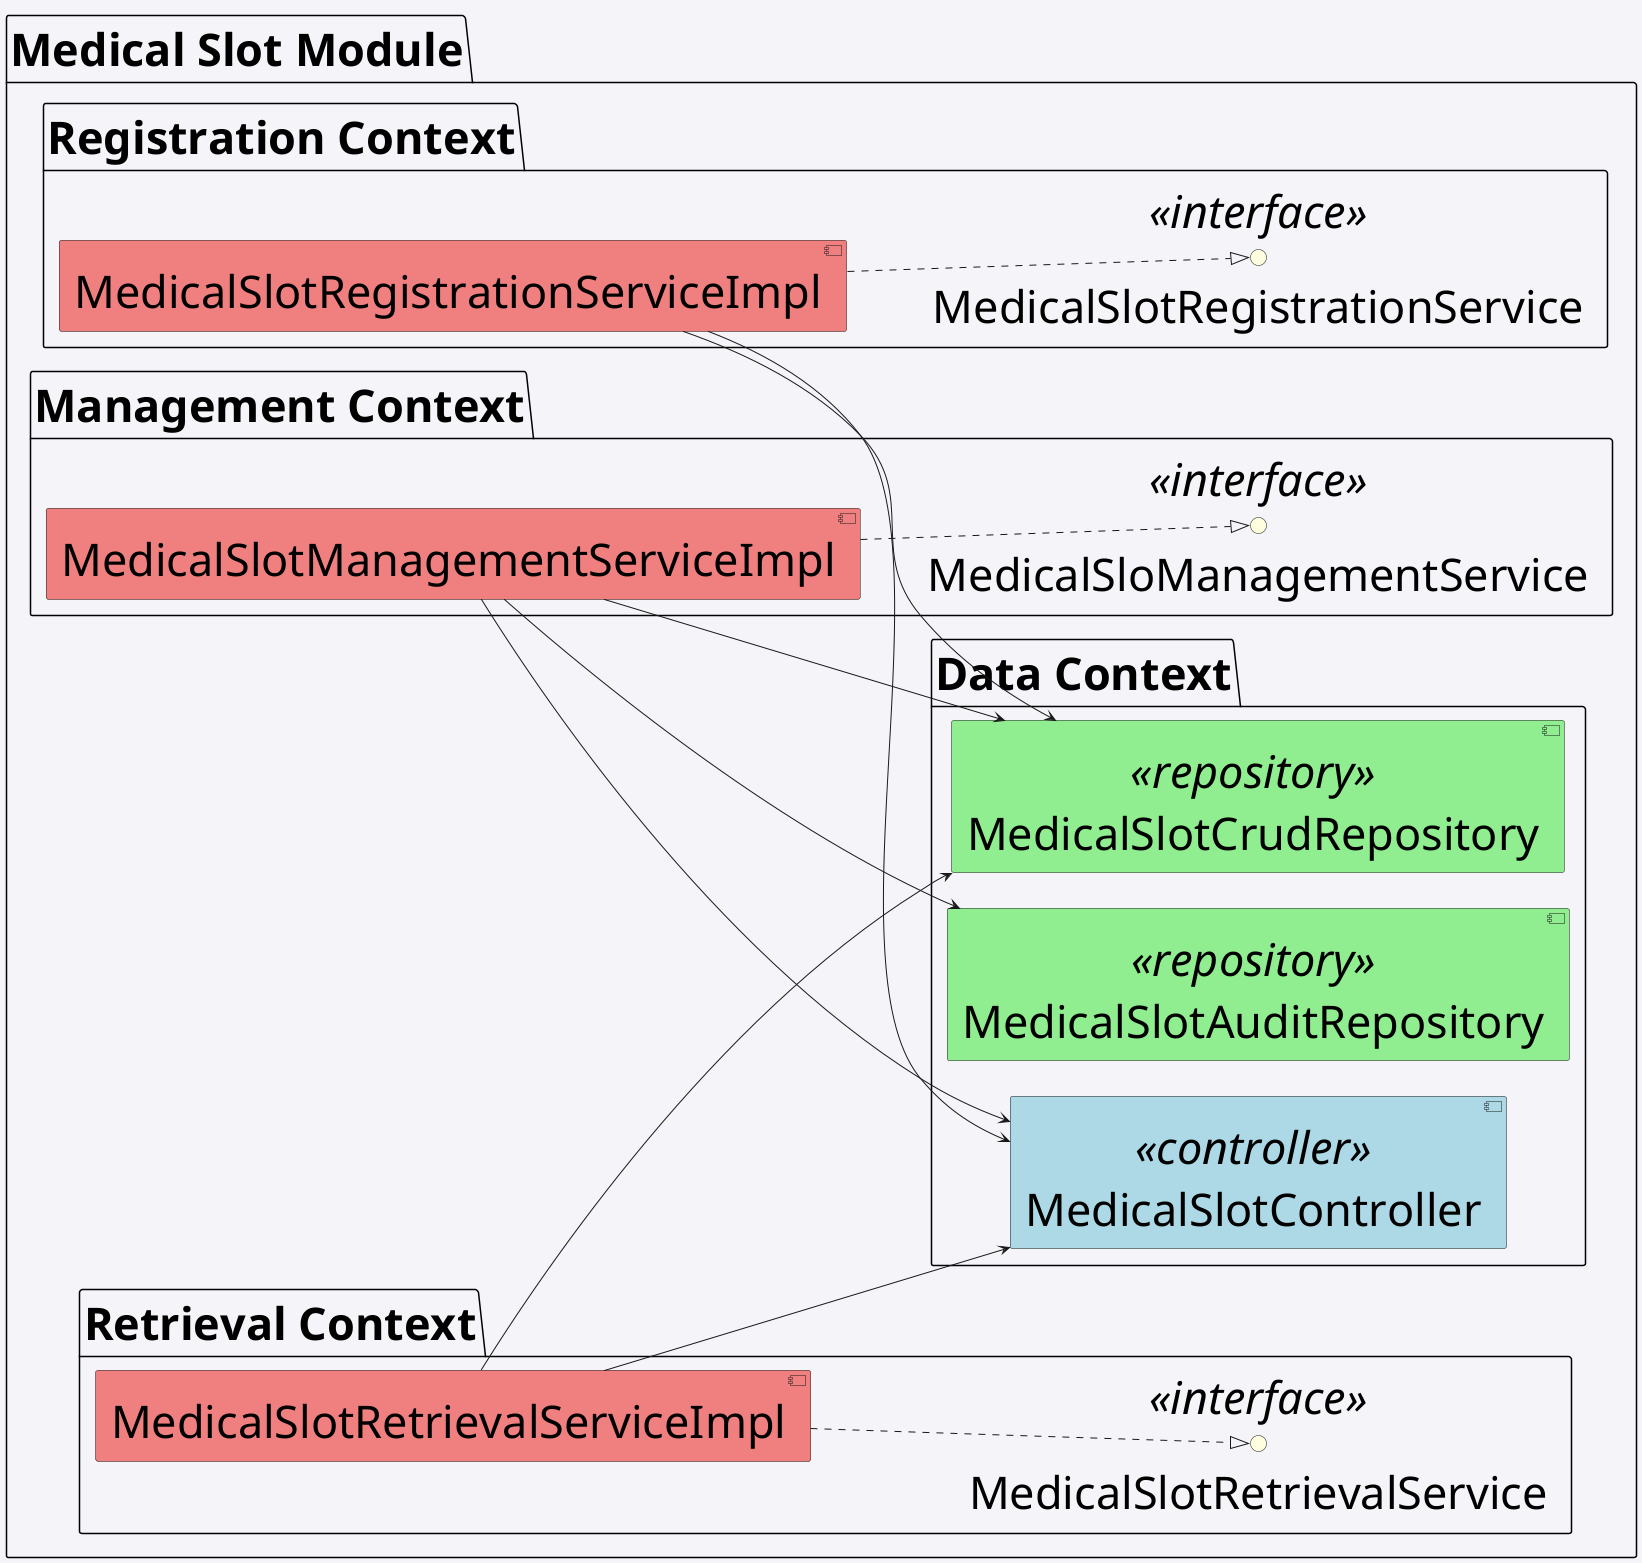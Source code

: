 @startuml

skinparam backgroundColor #f4f4f9
skinparam componentStyle uml2
skinparam defaultFontSize 45
left to right direction

package "Medical Slot Module" {

    package "Data Context" {
        component MedicalSlotController <<controller>> #LightBlue
        component MedicalSlotCrudRepository <<repository>> #LightGreen
        component MedicalSlotAuditRepository <<repository>> #LightGreen
    }

    package "Registration Context" {
        interface MedicalSlotRegistrationService <<interface>> #LightYellow
        component MedicalSlotRegistrationServiceImpl #LightCoral

        MedicalSlotRegistrationServiceImpl ..|> MedicalSlotRegistrationService
        MedicalSlotRegistrationServiceImpl --> MedicalSlotCrudRepository
        MedicalSlotRegistrationServiceImpl --> MedicalSlotController
    }

    package "Management Context" {
        interface MedicalSloManagementService <<interface>> #LightYellow
        component MedicalSlotManagementServiceImpl #LightCoral

        MedicalSlotManagementServiceImpl ..|> MedicalSloManagementService
        MedicalSlotManagementServiceImpl --> MedicalSlotCrudRepository
        MedicalSlotManagementServiceImpl --> MedicalSlotAuditRepository
        MedicalSlotManagementServiceImpl --> MedicalSlotController
    }

    package "Retrieval Context" {
        interface MedicalSlotRetrievalService <<interface>> #LightYellow
        component MedicalSlotRetrievalServiceImpl #LightCoral

        MedicalSlotRetrievalServiceImpl ..|> MedicalSlotRetrievalService
        MedicalSlotRetrievalServiceImpl --> MedicalSlotCrudRepository
        MedicalSlotRetrievalServiceImpl --> MedicalSlotController
    }

}

@enduml